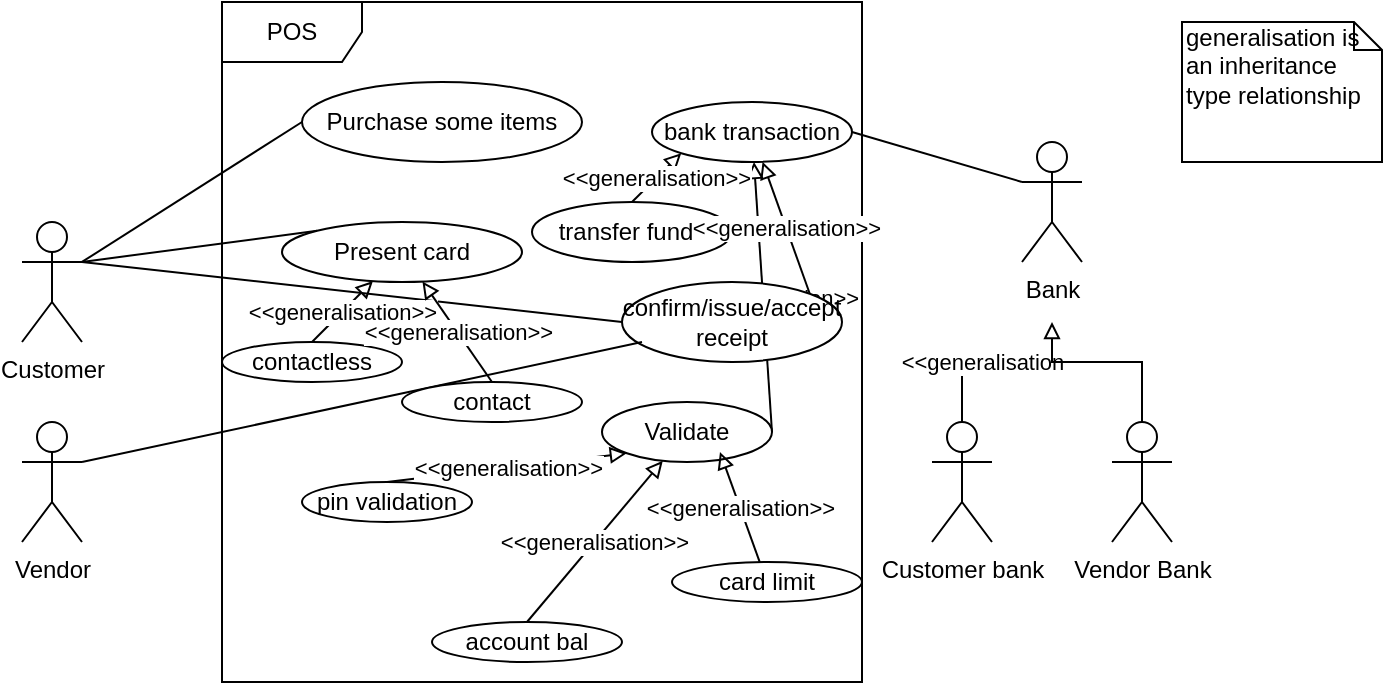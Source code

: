 <mxfile version="14.7.6" type="device"><diagram id="Gl4PaUVJgthj6yYRDPtS" name="Page-1"><mxGraphModel dx="1422" dy="762" grid="1" gridSize="10" guides="1" tooltips="1" connect="1" arrows="1" fold="1" page="1" pageScale="1" pageWidth="850" pageHeight="1100" math="0" shadow="0"><root><mxCell id="0"/><mxCell id="1" parent="0"/><mxCell id="e0xFdqjmWfOIVHY0qRC_-1" value="POS" style="shape=umlFrame;whiteSpace=wrap;html=1;width=70;height=30;" parent="1" vertex="1"><mxGeometry x="220" y="110" width="320" height="340" as="geometry"/></mxCell><mxCell id="e0xFdqjmWfOIVHY0qRC_-2" value="Bank" style="shape=umlActor;verticalLabelPosition=bottom;labelBackgroundColor=#ffffff;verticalAlign=top;html=1;" parent="1" vertex="1"><mxGeometry x="620" y="180" width="30" height="60" as="geometry"/></mxCell><mxCell id="e0xFdqjmWfOIVHY0qRC_-28" value="&amp;lt;&amp;lt;generalisation" style="edgeStyle=orthogonalEdgeStyle;rounded=0;orthogonalLoop=1;jettySize=auto;html=1;exitX=0.5;exitY=0;exitDx=0;exitDy=0;exitPerimeter=0;startArrow=none;startFill=0;endArrow=none;endFill=0;" parent="1" source="e0xFdqjmWfOIVHY0qRC_-3" edge="1"><mxGeometry relative="1" as="geometry"><mxPoint x="640" y="290" as="targetPoint"/><Array as="points"><mxPoint x="590" y="290"/><mxPoint x="640" y="290"/></Array></mxGeometry></mxCell><mxCell id="e0xFdqjmWfOIVHY0qRC_-3" value="Customer bank&lt;br&gt;" style="shape=umlActor;verticalLabelPosition=bottom;labelBackgroundColor=#ffffff;verticalAlign=top;html=1;" parent="1" vertex="1"><mxGeometry x="575" y="320" width="30" height="60" as="geometry"/></mxCell><mxCell id="e0xFdqjmWfOIVHY0qRC_-10" style="edgeStyle=none;rounded=0;orthogonalLoop=1;jettySize=auto;html=1;exitX=1;exitY=0.333;exitDx=0;exitDy=0;exitPerimeter=0;entryX=0;entryY=0.5;entryDx=0;entryDy=0;endArrow=none;endFill=0;" parent="1" source="e0xFdqjmWfOIVHY0qRC_-6" target="e0xFdqjmWfOIVHY0qRC_-8" edge="1"><mxGeometry relative="1" as="geometry"/></mxCell><mxCell id="e0xFdqjmWfOIVHY0qRC_-21" style="rounded=0;orthogonalLoop=1;jettySize=auto;html=1;exitX=1;exitY=0.333;exitDx=0;exitDy=0;exitPerimeter=0;entryX=0;entryY=0;entryDx=0;entryDy=0;endArrow=none;endFill=0;" parent="1" source="e0xFdqjmWfOIVHY0qRC_-6" target="e0xFdqjmWfOIVHY0qRC_-19" edge="1"><mxGeometry relative="1" as="geometry"/></mxCell><mxCell id="e0xFdqjmWfOIVHY0qRC_-6" value="Customer" style="shape=umlActor;verticalLabelPosition=bottom;labelBackgroundColor=#ffffff;verticalAlign=top;html=1;" parent="1" vertex="1"><mxGeometry x="120" y="220" width="30" height="60" as="geometry"/></mxCell><mxCell id="e0xFdqjmWfOIVHY0qRC_-9" value="&amp;lt;&amp;lt;generalisation&amp;gt;&amp;gt;" style="rounded=0;orthogonalLoop=1;jettySize=auto;html=1;exitX=1;exitY=0.5;exitDx=0;exitDy=0;endArrow=block;endFill=0;" parent="1" source="e0xFdqjmWfOIVHY0qRC_-7" target="e0xFdqjmWfOIVHY0qRC_-41" edge="1"><mxGeometry relative="1" as="geometry"/></mxCell><mxCell id="e0xFdqjmWfOIVHY0qRC_-7" value="Validate" style="ellipse;whiteSpace=wrap;html=1;" parent="1" vertex="1"><mxGeometry x="410" y="310" width="85" height="30" as="geometry"/></mxCell><mxCell id="e0xFdqjmWfOIVHY0qRC_-8" value="Purchase some items" style="ellipse;whiteSpace=wrap;html=1;" parent="1" vertex="1"><mxGeometry x="260" y="150" width="140" height="40" as="geometry"/></mxCell><mxCell id="e0xFdqjmWfOIVHY0qRC_-35" value="&amp;lt;&amp;lt;generalisation&amp;gt;&amp;gt;" style="edgeStyle=none;rounded=0;orthogonalLoop=1;jettySize=auto;html=1;exitX=0.5;exitY=0;exitDx=0;exitDy=0;entryX=0;entryY=1;entryDx=0;entryDy=0;startArrow=none;startFill=0;endArrow=block;endFill=0;" parent="1" source="e0xFdqjmWfOIVHY0qRC_-11" target="e0xFdqjmWfOIVHY0qRC_-7" edge="1"><mxGeometry relative="1" as="geometry"/></mxCell><mxCell id="e0xFdqjmWfOIVHY0qRC_-11" value="pin validation" style="ellipse;whiteSpace=wrap;html=1;" parent="1" vertex="1"><mxGeometry x="260" y="350" width="85" height="20" as="geometry"/></mxCell><mxCell id="e0xFdqjmWfOIVHY0qRC_-43" value="&amp;lt;&amp;lt;generalisation&amp;gt;&amp;gt;" style="edgeStyle=none;rounded=0;orthogonalLoop=1;jettySize=auto;html=1;exitX=0.5;exitY=0;exitDx=0;exitDy=0;entryX=0;entryY=1;entryDx=0;entryDy=0;startArrow=none;startFill=0;endArrow=block;endFill=0;" parent="1" source="e0xFdqjmWfOIVHY0qRC_-13" target="e0xFdqjmWfOIVHY0qRC_-41" edge="1"><mxGeometry relative="1" as="geometry"/></mxCell><mxCell id="e0xFdqjmWfOIVHY0qRC_-13" value="transfer funds" style="ellipse;whiteSpace=wrap;html=1;" parent="1" vertex="1"><mxGeometry x="375" y="210" width="100" height="30" as="geometry"/></mxCell><mxCell id="e0xFdqjmWfOIVHY0qRC_-17" value="generalisation is an inheritance type relationship" style="shape=note;whiteSpace=wrap;html=1;size=14;verticalAlign=top;align=left;spacingTop=-6;" parent="1" vertex="1"><mxGeometry x="700" y="120" width="100" height="70" as="geometry"/></mxCell><mxCell id="e0xFdqjmWfOIVHY0qRC_-19" value="Present card" style="ellipse;whiteSpace=wrap;html=1;" parent="1" vertex="1"><mxGeometry x="250" y="220" width="120" height="30" as="geometry"/></mxCell><mxCell id="e0xFdqjmWfOIVHY0qRC_-44" value="&amp;lt;&amp;lt;generalisation&amp;gt;&amp;gt;" style="edgeStyle=none;rounded=0;orthogonalLoop=1;jettySize=auto;html=1;exitX=1;exitY=0;exitDx=0;exitDy=0;startArrow=none;startFill=0;endArrow=block;endFill=0;" parent="1" source="e0xFdqjmWfOIVHY0qRC_-20" target="e0xFdqjmWfOIVHY0qRC_-41" edge="1"><mxGeometry relative="1" as="geometry"/></mxCell><mxCell id="e0xFdqjmWfOIVHY0qRC_-45" style="edgeStyle=none;rounded=0;orthogonalLoop=1;jettySize=auto;html=1;exitX=0;exitY=0.5;exitDx=0;exitDy=0;entryX=1;entryY=0.333;entryDx=0;entryDy=0;entryPerimeter=0;startArrow=none;startFill=0;endArrow=none;endFill=0;" parent="1" source="e0xFdqjmWfOIVHY0qRC_-20" target="e0xFdqjmWfOIVHY0qRC_-6" edge="1"><mxGeometry relative="1" as="geometry"/></mxCell><mxCell id="e0xFdqjmWfOIVHY0qRC_-20" value="confirm/issue/accept receipt" style="ellipse;whiteSpace=wrap;html=1;" parent="1" vertex="1"><mxGeometry x="420" y="250" width="110" height="40" as="geometry"/></mxCell><mxCell id="e0xFdqjmWfOIVHY0qRC_-26" style="edgeStyle=orthogonalEdgeStyle;rounded=0;orthogonalLoop=1;jettySize=auto;html=1;exitX=0.5;exitY=0;exitDx=0;exitDy=0;exitPerimeter=0;startArrow=none;startFill=0;endArrow=block;endFill=0;" parent="1" source="e0xFdqjmWfOIVHY0qRC_-25" edge="1"><mxGeometry relative="1" as="geometry"><mxPoint x="635" y="270" as="targetPoint"/><Array as="points"><mxPoint x="680" y="290"/><mxPoint x="635" y="290"/></Array></mxGeometry></mxCell><mxCell id="e0xFdqjmWfOIVHY0qRC_-25" value="Vendor Bank" style="shape=umlActor;verticalLabelPosition=bottom;labelBackgroundColor=#ffffff;verticalAlign=top;html=1;" parent="1" vertex="1"><mxGeometry x="665" y="320" width="30" height="60" as="geometry"/></mxCell><mxCell id="e0xFdqjmWfOIVHY0qRC_-30" style="rounded=0;orthogonalLoop=1;jettySize=auto;html=1;exitX=1;exitY=0.333;exitDx=0;exitDy=0;exitPerimeter=0;startArrow=none;startFill=0;endArrow=none;endFill=0;entryX=0.091;entryY=0.75;entryDx=0;entryDy=0;entryPerimeter=0;" parent="1" source="e0xFdqjmWfOIVHY0qRC_-29" target="e0xFdqjmWfOIVHY0qRC_-20" edge="1"><mxGeometry relative="1" as="geometry"/></mxCell><mxCell id="e0xFdqjmWfOIVHY0qRC_-29" value="Vendor" style="shape=umlActor;verticalLabelPosition=bottom;labelBackgroundColor=#ffffff;verticalAlign=top;html=1;" parent="1" vertex="1"><mxGeometry x="120" y="320" width="30" height="60" as="geometry"/></mxCell><mxCell id="e0xFdqjmWfOIVHY0qRC_-33" value="&amp;lt;&amp;lt;generalisation&amp;gt;&amp;gt;" style="edgeStyle=none;rounded=0;orthogonalLoop=1;jettySize=auto;html=1;exitX=0.5;exitY=0;exitDx=0;exitDy=0;startArrow=none;startFill=0;endArrow=block;endFill=0;" parent="1" source="e0xFdqjmWfOIVHY0qRC_-31" target="e0xFdqjmWfOIVHY0qRC_-19" edge="1"><mxGeometry relative="1" as="geometry"/></mxCell><mxCell id="e0xFdqjmWfOIVHY0qRC_-31" value="contactless" style="ellipse;whiteSpace=wrap;html=1;" parent="1" vertex="1"><mxGeometry x="220" y="280" width="90" height="20" as="geometry"/></mxCell><mxCell id="e0xFdqjmWfOIVHY0qRC_-32" value="contact" style="ellipse;whiteSpace=wrap;html=1;" parent="1" vertex="1"><mxGeometry x="310" y="300" width="90" height="20" as="geometry"/></mxCell><mxCell id="e0xFdqjmWfOIVHY0qRC_-34" value="&amp;lt;&amp;lt;generalisation&amp;gt;&amp;gt;" style="edgeStyle=none;rounded=0;orthogonalLoop=1;jettySize=auto;html=1;exitX=0.5;exitY=0;exitDx=0;exitDy=0;startArrow=none;startFill=0;endArrow=block;endFill=0;" parent="1" source="e0xFdqjmWfOIVHY0qRC_-32" target="e0xFdqjmWfOIVHY0qRC_-19" edge="1"><mxGeometry relative="1" as="geometry"><mxPoint x="275" y="280" as="sourcePoint"/><mxPoint x="340" y="251" as="targetPoint"/></mxGeometry></mxCell><mxCell id="e0xFdqjmWfOIVHY0qRC_-36" value="card limit" style="ellipse;whiteSpace=wrap;html=1;" parent="1" vertex="1"><mxGeometry x="445" y="390" width="95" height="20" as="geometry"/></mxCell><mxCell id="e0xFdqjmWfOIVHY0qRC_-37" value="&amp;lt;&amp;lt;generalisation&amp;gt;&amp;gt;" style="edgeStyle=none;rounded=0;orthogonalLoop=1;jettySize=auto;html=1;entryX=0.694;entryY=0.834;entryDx=0;entryDy=0;startArrow=none;startFill=0;endArrow=block;endFill=0;entryPerimeter=0;" parent="1" source="e0xFdqjmWfOIVHY0qRC_-36" target="e0xFdqjmWfOIVHY0qRC_-7" edge="1"><mxGeometry relative="1" as="geometry"><mxPoint x="407.92" y="354.53" as="sourcePoint"/><mxPoint x="439.996" y="330.004" as="targetPoint"/></mxGeometry></mxCell><mxCell id="e0xFdqjmWfOIVHY0qRC_-40" value="&amp;lt;&amp;lt;generalisation&amp;gt;&amp;gt;" style="edgeStyle=none;rounded=0;orthogonalLoop=1;jettySize=auto;html=1;exitX=0.5;exitY=0;exitDx=0;exitDy=0;startArrow=none;startFill=0;endArrow=block;endFill=0;" parent="1" source="e0xFdqjmWfOIVHY0qRC_-39" target="e0xFdqjmWfOIVHY0qRC_-7" edge="1"><mxGeometry relative="1" as="geometry"/></mxCell><mxCell id="e0xFdqjmWfOIVHY0qRC_-39" value="account bal" style="ellipse;whiteSpace=wrap;html=1;" parent="1" vertex="1"><mxGeometry x="325" y="420" width="95" height="20" as="geometry"/></mxCell><mxCell id="e0xFdqjmWfOIVHY0qRC_-42" style="edgeStyle=none;rounded=0;orthogonalLoop=1;jettySize=auto;html=1;exitX=1;exitY=0.5;exitDx=0;exitDy=0;startArrow=none;startFill=0;endArrow=none;endFill=0;" parent="1" source="e0xFdqjmWfOIVHY0qRC_-41" edge="1"><mxGeometry relative="1" as="geometry"><mxPoint x="620" y="200" as="targetPoint"/></mxGeometry></mxCell><mxCell id="e0xFdqjmWfOIVHY0qRC_-41" value="bank transaction" style="ellipse;whiteSpace=wrap;html=1;" parent="1" vertex="1"><mxGeometry x="435" y="160" width="100" height="30" as="geometry"/></mxCell></root></mxGraphModel></diagram></mxfile>
